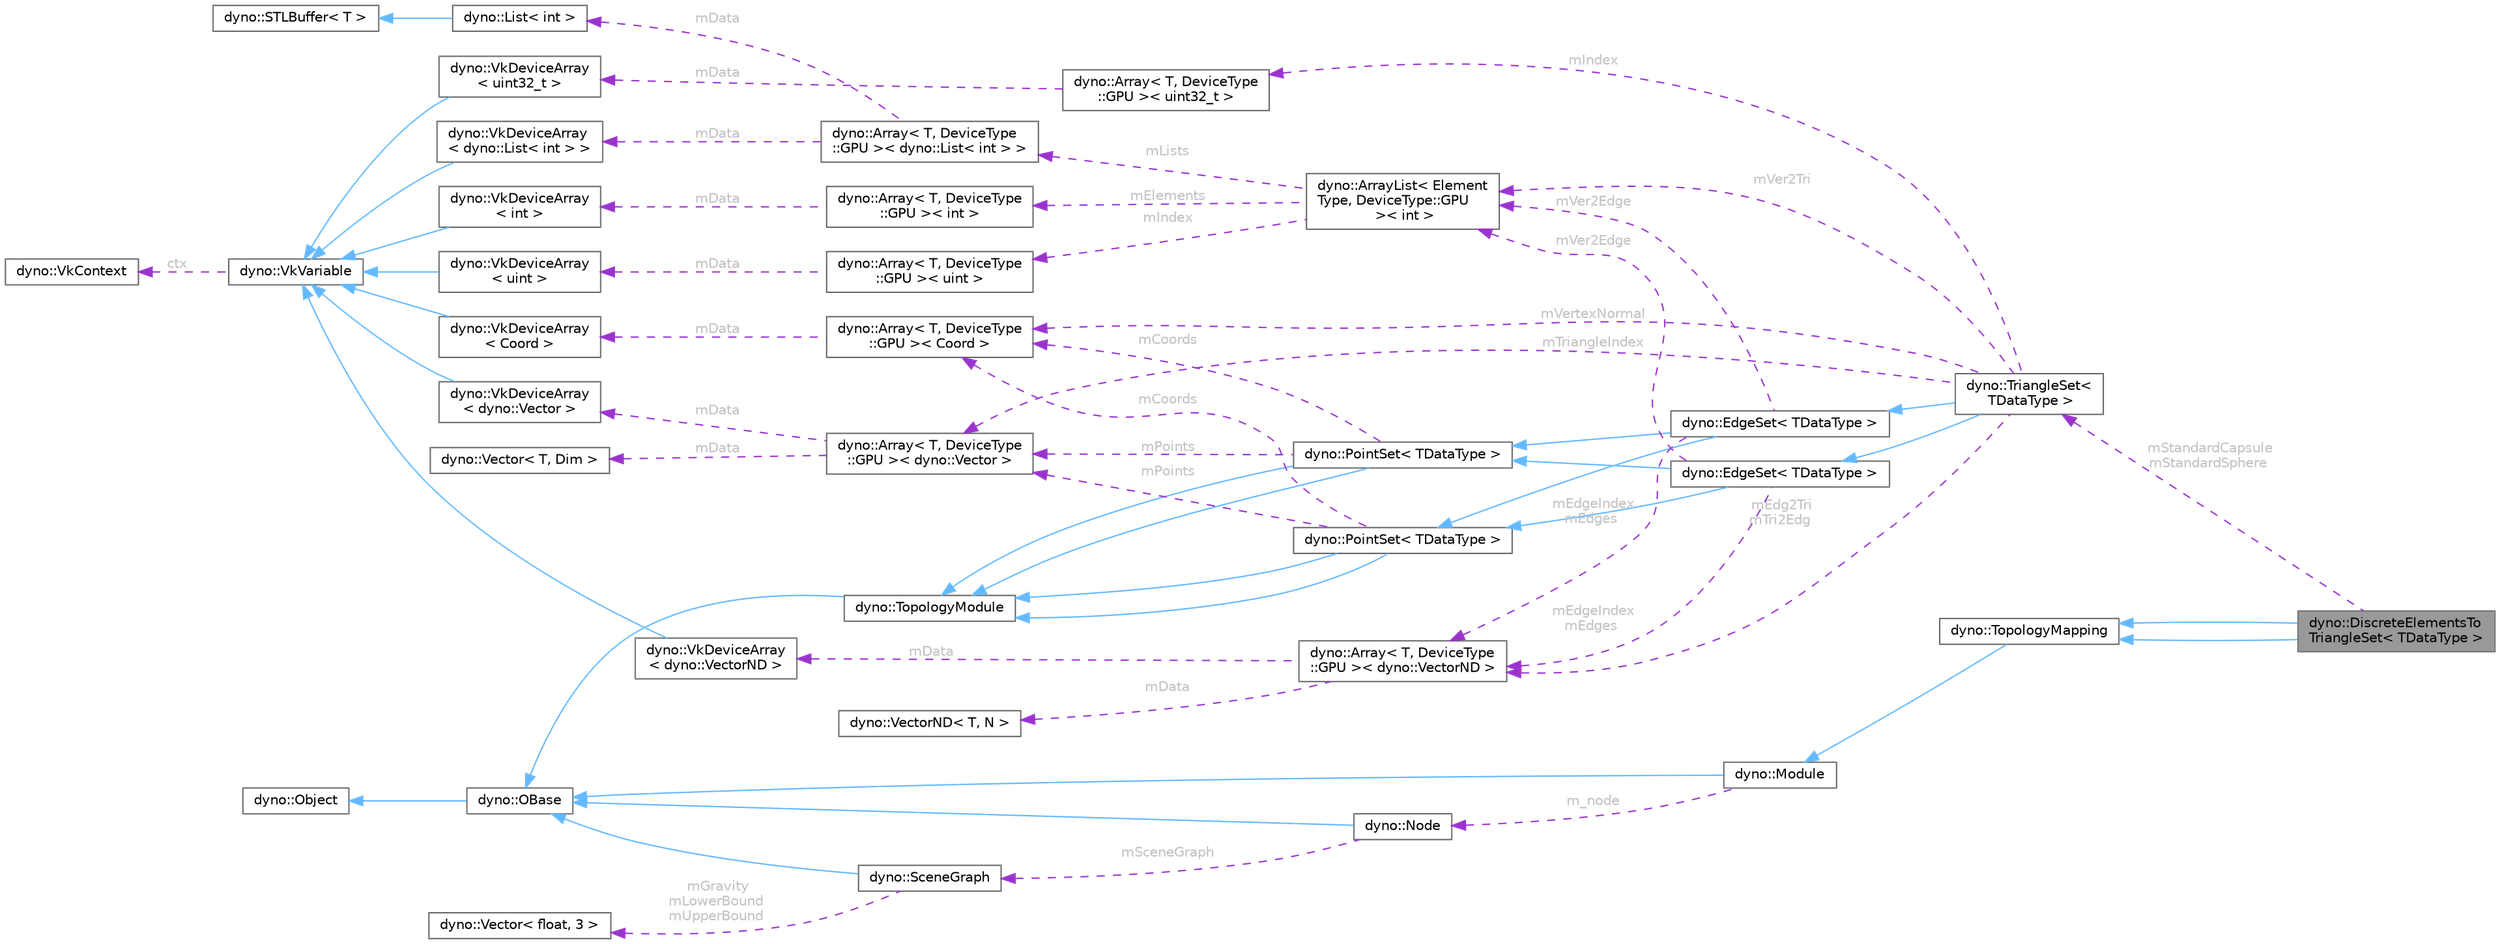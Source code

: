 digraph "dyno::DiscreteElementsToTriangleSet&lt; TDataType &gt;"
{
 // LATEX_PDF_SIZE
  bgcolor="transparent";
  edge [fontname=Helvetica,fontsize=10,labelfontname=Helvetica,labelfontsize=10];
  node [fontname=Helvetica,fontsize=10,shape=box,height=0.2,width=0.4];
  rankdir="LR";
  Node1 [id="Node000001",label="dyno::DiscreteElementsTo\lTriangleSet\< TDataType \>",height=0.2,width=0.4,color="gray40", fillcolor="grey60", style="filled", fontcolor="black",tooltip=" "];
  Node2 -> Node1 [id="edge1_Node000001_Node000002",dir="back",color="steelblue1",style="solid",tooltip=" "];
  Node2 [id="Node000002",label="dyno::TopologyMapping",height=0.2,width=0.4,color="gray40", fillcolor="white", style="filled",URL="$classdyno_1_1_topology_mapping.html",tooltip=" "];
  Node3 -> Node2 [id="edge2_Node000002_Node000003",dir="back",color="steelblue1",style="solid",tooltip=" "];
  Node3 [id="Node000003",label="dyno::Module",height=0.2,width=0.4,color="gray40", fillcolor="white", style="filled",URL="$classdyno_1_1_module.html",tooltip=" "];
  Node4 -> Node3 [id="edge3_Node000003_Node000004",dir="back",color="steelblue1",style="solid",tooltip=" "];
  Node4 [id="Node000004",label="dyno::OBase",height=0.2,width=0.4,color="gray40", fillcolor="white", style="filled",URL="$classdyno_1_1_o_base.html",tooltip=" "];
  Node5 -> Node4 [id="edge4_Node000004_Node000005",dir="back",color="steelblue1",style="solid",tooltip=" "];
  Node5 [id="Node000005",label="dyno::Object",height=0.2,width=0.4,color="gray40", fillcolor="white", style="filled",URL="$classdyno_1_1_object.html",tooltip=" "];
  Node6 -> Node3 [id="edge5_Node000003_Node000006",dir="back",color="darkorchid3",style="dashed",tooltip=" ",label=" m_node",fontcolor="grey" ];
  Node6 [id="Node000006",label="dyno::Node",height=0.2,width=0.4,color="gray40", fillcolor="white", style="filled",URL="$classdyno_1_1_node.html",tooltip=" "];
  Node4 -> Node6 [id="edge6_Node000006_Node000004",dir="back",color="steelblue1",style="solid",tooltip=" "];
  Node7 -> Node6 [id="edge7_Node000006_Node000007",dir="back",color="darkorchid3",style="dashed",tooltip=" ",label=" mSceneGraph",fontcolor="grey" ];
  Node7 [id="Node000007",label="dyno::SceneGraph",height=0.2,width=0.4,color="gray40", fillcolor="white", style="filled",URL="$classdyno_1_1_scene_graph.html",tooltip=" "];
  Node4 -> Node7 [id="edge8_Node000007_Node000004",dir="back",color="steelblue1",style="solid",tooltip=" "];
  Node8 -> Node7 [id="edge9_Node000007_Node000008",dir="back",color="darkorchid3",style="dashed",tooltip=" ",label=" mGravity\nmLowerBound\nmUpperBound",fontcolor="grey" ];
  Node8 [id="Node000008",label="dyno::Vector\< float, 3 \>",height=0.2,width=0.4,color="gray40", fillcolor="white", style="filled",URL="$classdyno_1_1_vector.html",tooltip=" "];
  Node2 -> Node1 [id="edge10_Node000001_Node000002",dir="back",color="steelblue1",style="solid",tooltip=" "];
  Node9 -> Node1 [id="edge11_Node000001_Node000009",dir="back",color="darkorchid3",style="dashed",tooltip=" ",label=" mStandardCapsule\nmStandardSphere",fontcolor="grey" ];
  Node9 [id="Node000009",label="dyno::TriangleSet\<\l TDataType \>",height=0.2,width=0.4,color="gray40", fillcolor="white", style="filled",URL="$classdyno_1_1_triangle_set.html",tooltip=" "];
  Node10 -> Node9 [id="edge12_Node000009_Node000010",dir="back",color="steelblue1",style="solid",tooltip=" "];
  Node10 [id="Node000010",label="dyno::EdgeSet\< TDataType \>",height=0.2,width=0.4,color="gray40", fillcolor="white", style="filled",URL="$classdyno_1_1_edge_set.html",tooltip=" "];
  Node11 -> Node10 [id="edge13_Node000010_Node000011",dir="back",color="steelblue1",style="solid",tooltip=" "];
  Node11 [id="Node000011",label="dyno::PointSet\< TDataType \>",height=0.2,width=0.4,color="gray40", fillcolor="white", style="filled",URL="$classdyno_1_1_point_set.html",tooltip="A PointSet stores the coordinates for a set of independent points."];
  Node12 -> Node11 [id="edge14_Node000011_Node000012",dir="back",color="steelblue1",style="solid",tooltip=" "];
  Node12 [id="Node000012",label="dyno::TopologyModule",height=0.2,width=0.4,color="gray40", fillcolor="white", style="filled",URL="$classdyno_1_1_topology_module.html",tooltip=" "];
  Node4 -> Node12 [id="edge15_Node000012_Node000004",dir="back",color="steelblue1",style="solid",tooltip=" "];
  Node12 -> Node11 [id="edge16_Node000011_Node000012",dir="back",color="steelblue1",style="solid",tooltip=" "];
  Node13 -> Node11 [id="edge17_Node000011_Node000013",dir="back",color="darkorchid3",style="dashed",tooltip=" ",label=" mCoords",fontcolor="grey" ];
  Node13 [id="Node000013",label="dyno::Array\< T, DeviceType\l::GPU \>\< Coord \>",height=0.2,width=0.4,color="gray40", fillcolor="white", style="filled",URL="$classdyno_1_1_array_3_01_t_00_01_device_type_1_1_g_p_u_01_4.html",tooltip=" "];
  Node14 -> Node13 [id="edge18_Node000013_Node000014",dir="back",color="darkorchid3",style="dashed",tooltip=" ",label=" mData",fontcolor="grey" ];
  Node14 [id="Node000014",label="dyno::VkDeviceArray\l\< Coord \>",height=0.2,width=0.4,color="gray40", fillcolor="white", style="filled",URL="$classdyno_1_1_vk_device_array.html",tooltip=" "];
  Node15 -> Node14 [id="edge19_Node000014_Node000015",dir="back",color="steelblue1",style="solid",tooltip=" "];
  Node15 [id="Node000015",label="dyno::VkVariable",height=0.2,width=0.4,color="gray40", fillcolor="white", style="filled",URL="$classdyno_1_1_vk_variable.html",tooltip=" "];
  Node16 -> Node15 [id="edge20_Node000015_Node000016",dir="back",color="darkorchid3",style="dashed",tooltip=" ",label=" ctx",fontcolor="grey" ];
  Node16 [id="Node000016",label="dyno::VkContext",height=0.2,width=0.4,color="gray40", fillcolor="white", style="filled",URL="$classdyno_1_1_vk_context.html",tooltip=" "];
  Node17 -> Node11 [id="edge21_Node000011_Node000017",dir="back",color="darkorchid3",style="dashed",tooltip=" ",label=" mPoints",fontcolor="grey" ];
  Node17 [id="Node000017",label="dyno::Array\< T, DeviceType\l::GPU \>\< dyno::Vector \>",height=0.2,width=0.4,color="gray40", fillcolor="white", style="filled",URL="$classdyno_1_1_array_3_01_t_00_01_device_type_1_1_g_p_u_01_4.html",tooltip=" "];
  Node18 -> Node17 [id="edge22_Node000017_Node000018",dir="back",color="darkorchid3",style="dashed",tooltip=" ",label=" mData",fontcolor="grey" ];
  Node18 [id="Node000018",label="dyno::Vector\< T, Dim \>",height=0.2,width=0.4,color="gray40", fillcolor="white", style="filled",URL="$classdyno_1_1_vector.html",tooltip=" "];
  Node19 -> Node17 [id="edge23_Node000017_Node000019",dir="back",color="darkorchid3",style="dashed",tooltip=" ",label=" mData",fontcolor="grey" ];
  Node19 [id="Node000019",label="dyno::VkDeviceArray\l\< dyno::Vector \>",height=0.2,width=0.4,color="gray40", fillcolor="white", style="filled",URL="$classdyno_1_1_vk_device_array.html",tooltip=" "];
  Node15 -> Node19 [id="edge24_Node000019_Node000015",dir="back",color="steelblue1",style="solid",tooltip=" "];
  Node20 -> Node10 [id="edge25_Node000010_Node000020",dir="back",color="steelblue1",style="solid",tooltip=" "];
  Node20 [id="Node000020",label="dyno::PointSet\< TDataType \>",height=0.2,width=0.4,color="gray40", fillcolor="white", style="filled",URL="$classdyno_1_1_point_set.html",tooltip="A PointSet stores the coordinates for a set of independent points."];
  Node12 -> Node20 [id="edge26_Node000020_Node000012",dir="back",color="steelblue1",style="solid",tooltip=" "];
  Node12 -> Node20 [id="edge27_Node000020_Node000012",dir="back",color="steelblue1",style="solid",tooltip=" "];
  Node13 -> Node20 [id="edge28_Node000020_Node000013",dir="back",color="darkorchid3",style="dashed",tooltip=" ",label=" mCoords",fontcolor="grey" ];
  Node17 -> Node20 [id="edge29_Node000020_Node000017",dir="back",color="darkorchid3",style="dashed",tooltip=" ",label=" mPoints",fontcolor="grey" ];
  Node21 -> Node10 [id="edge30_Node000010_Node000021",dir="back",color="darkorchid3",style="dashed",tooltip=" ",label=" mEdgeIndex\nmEdges",fontcolor="grey" ];
  Node21 [id="Node000021",label="dyno::Array\< T, DeviceType\l::GPU \>\< dyno::VectorND \>",height=0.2,width=0.4,color="gray40", fillcolor="white", style="filled",URL="$classdyno_1_1_array_3_01_t_00_01_device_type_1_1_g_p_u_01_4.html",tooltip=" "];
  Node22 -> Node21 [id="edge31_Node000021_Node000022",dir="back",color="darkorchid3",style="dashed",tooltip=" ",label=" mData",fontcolor="grey" ];
  Node22 [id="Node000022",label="dyno::VectorND\< T, N \>",height=0.2,width=0.4,color="gray40", fillcolor="white", style="filled",URL="$classdyno_1_1_vector_n_d.html",tooltip=" "];
  Node23 -> Node21 [id="edge32_Node000021_Node000023",dir="back",color="darkorchid3",style="dashed",tooltip=" ",label=" mData",fontcolor="grey" ];
  Node23 [id="Node000023",label="dyno::VkDeviceArray\l\< dyno::VectorND \>",height=0.2,width=0.4,color="gray40", fillcolor="white", style="filled",URL="$classdyno_1_1_vk_device_array.html",tooltip=" "];
  Node15 -> Node23 [id="edge33_Node000023_Node000015",dir="back",color="steelblue1",style="solid",tooltip=" "];
  Node24 -> Node10 [id="edge34_Node000010_Node000024",dir="back",color="darkorchid3",style="dashed",tooltip=" ",label=" mVer2Edge",fontcolor="grey" ];
  Node24 [id="Node000024",label="dyno::ArrayList\< Element\lType, DeviceType::GPU\l \>\< int \>",height=0.2,width=0.4,color="gray40", fillcolor="white", style="filled",URL="$classdyno_1_1_array_list_3_01_element_type_00_01_device_type_1_1_g_p_u_01_4.html",tooltip=" "];
  Node25 -> Node24 [id="edge35_Node000024_Node000025",dir="back",color="darkorchid3",style="dashed",tooltip=" ",label=" mIndex",fontcolor="grey" ];
  Node25 [id="Node000025",label="dyno::Array\< T, DeviceType\l::GPU \>\< uint \>",height=0.2,width=0.4,color="gray40", fillcolor="white", style="filled",URL="$classdyno_1_1_array_3_01_t_00_01_device_type_1_1_g_p_u_01_4.html",tooltip=" "];
  Node26 -> Node25 [id="edge36_Node000025_Node000026",dir="back",color="darkorchid3",style="dashed",tooltip=" ",label=" mData",fontcolor="grey" ];
  Node26 [id="Node000026",label="dyno::VkDeviceArray\l\< uint \>",height=0.2,width=0.4,color="gray40", fillcolor="white", style="filled",URL="$classdyno_1_1_vk_device_array.html",tooltip=" "];
  Node15 -> Node26 [id="edge37_Node000026_Node000015",dir="back",color="steelblue1",style="solid",tooltip=" "];
  Node27 -> Node24 [id="edge38_Node000024_Node000027",dir="back",color="darkorchid3",style="dashed",tooltip=" ",label=" mElements",fontcolor="grey" ];
  Node27 [id="Node000027",label="dyno::Array\< T, DeviceType\l::GPU \>\< int \>",height=0.2,width=0.4,color="gray40", fillcolor="white", style="filled",URL="$classdyno_1_1_array_3_01_t_00_01_device_type_1_1_g_p_u_01_4.html",tooltip=" "];
  Node28 -> Node27 [id="edge39_Node000027_Node000028",dir="back",color="darkorchid3",style="dashed",tooltip=" ",label=" mData",fontcolor="grey" ];
  Node28 [id="Node000028",label="dyno::VkDeviceArray\l\< int \>",height=0.2,width=0.4,color="gray40", fillcolor="white", style="filled",URL="$classdyno_1_1_vk_device_array.html",tooltip=" "];
  Node15 -> Node28 [id="edge40_Node000028_Node000015",dir="back",color="steelblue1",style="solid",tooltip=" "];
  Node29 -> Node24 [id="edge41_Node000024_Node000029",dir="back",color="darkorchid3",style="dashed",tooltip=" ",label=" mLists",fontcolor="grey" ];
  Node29 [id="Node000029",label="dyno::Array\< T, DeviceType\l::GPU \>\< dyno::List\< int \> \>",height=0.2,width=0.4,color="gray40", fillcolor="white", style="filled",URL="$classdyno_1_1_array_3_01_t_00_01_device_type_1_1_g_p_u_01_4.html",tooltip=" "];
  Node30 -> Node29 [id="edge42_Node000029_Node000030",dir="back",color="darkorchid3",style="dashed",tooltip=" ",label=" mData",fontcolor="grey" ];
  Node30 [id="Node000030",label="dyno::List\< int \>",height=0.2,width=0.4,color="gray40", fillcolor="white", style="filled",URL="$classdyno_1_1_list.html",tooltip=" "];
  Node31 -> Node30 [id="edge43_Node000030_Node000031",dir="back",color="steelblue1",style="solid",tooltip=" "];
  Node31 [id="Node000031",label="dyno::STLBuffer\< T \>",height=0.2,width=0.4,color="gray40", fillcolor="white", style="filled",URL="$classdyno_1_1_s_t_l_buffer.html",tooltip="Be aware do not use this structure on GPU if the data size is large."];
  Node32 -> Node29 [id="edge44_Node000029_Node000032",dir="back",color="darkorchid3",style="dashed",tooltip=" ",label=" mData",fontcolor="grey" ];
  Node32 [id="Node000032",label="dyno::VkDeviceArray\l\< dyno::List\< int \> \>",height=0.2,width=0.4,color="gray40", fillcolor="white", style="filled",URL="$classdyno_1_1_vk_device_array.html",tooltip=" "];
  Node15 -> Node32 [id="edge45_Node000032_Node000015",dir="back",color="steelblue1",style="solid",tooltip=" "];
  Node33 -> Node9 [id="edge46_Node000009_Node000033",dir="back",color="steelblue1",style="solid",tooltip=" "];
  Node33 [id="Node000033",label="dyno::EdgeSet\< TDataType \>",height=0.2,width=0.4,color="gray40", fillcolor="white", style="filled",URL="$classdyno_1_1_edge_set.html",tooltip=" "];
  Node11 -> Node33 [id="edge47_Node000033_Node000011",dir="back",color="steelblue1",style="solid",tooltip=" "];
  Node20 -> Node33 [id="edge48_Node000033_Node000020",dir="back",color="steelblue1",style="solid",tooltip=" "];
  Node21 -> Node33 [id="edge49_Node000033_Node000021",dir="back",color="darkorchid3",style="dashed",tooltip=" ",label=" mEdgeIndex\nmEdges",fontcolor="grey" ];
  Node24 -> Node33 [id="edge50_Node000033_Node000024",dir="back",color="darkorchid3",style="dashed",tooltip=" ",label=" mVer2Edge",fontcolor="grey" ];
  Node17 -> Node9 [id="edge51_Node000009_Node000017",dir="back",color="darkorchid3",style="dashed",tooltip=" ",label=" mTriangleIndex",fontcolor="grey" ];
  Node24 -> Node9 [id="edge52_Node000009_Node000024",dir="back",color="darkorchid3",style="dashed",tooltip=" ",label=" mVer2Tri",fontcolor="grey" ];
  Node21 -> Node9 [id="edge53_Node000009_Node000021",dir="back",color="darkorchid3",style="dashed",tooltip=" ",label=" mEdg2Tri\nmTri2Edg",fontcolor="grey" ];
  Node13 -> Node9 [id="edge54_Node000009_Node000013",dir="back",color="darkorchid3",style="dashed",tooltip=" ",label=" mVertexNormal",fontcolor="grey" ];
  Node34 -> Node9 [id="edge55_Node000009_Node000034",dir="back",color="darkorchid3",style="dashed",tooltip=" ",label=" mIndex",fontcolor="grey" ];
  Node34 [id="Node000034",label="dyno::Array\< T, DeviceType\l::GPU \>\< uint32_t \>",height=0.2,width=0.4,color="gray40", fillcolor="white", style="filled",URL="$classdyno_1_1_array_3_01_t_00_01_device_type_1_1_g_p_u_01_4.html",tooltip=" "];
  Node35 -> Node34 [id="edge56_Node000034_Node000035",dir="back",color="darkorchid3",style="dashed",tooltip=" ",label=" mData",fontcolor="grey" ];
  Node35 [id="Node000035",label="dyno::VkDeviceArray\l\< uint32_t \>",height=0.2,width=0.4,color="gray40", fillcolor="white", style="filled",URL="$classdyno_1_1_vk_device_array.html",tooltip=" "];
  Node15 -> Node35 [id="edge57_Node000035_Node000015",dir="back",color="steelblue1",style="solid",tooltip=" "];
}
